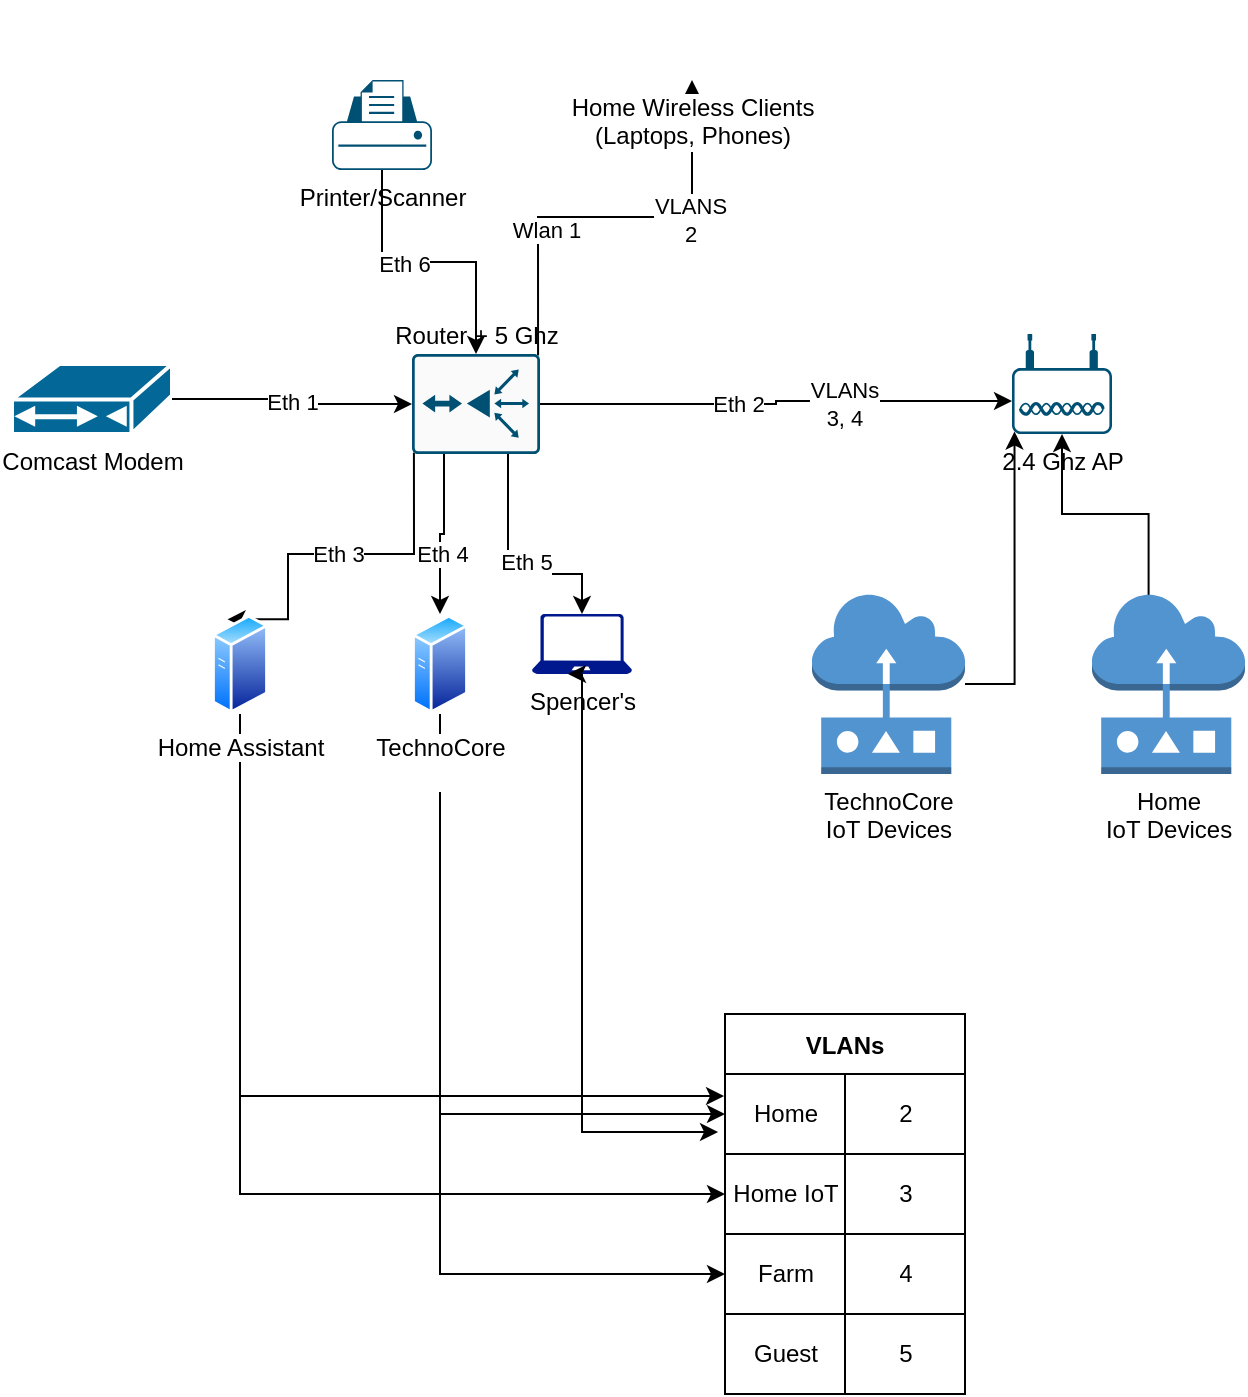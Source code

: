 <mxfile version="14.8.5" type="github"><diagram id="bdX6AAFoRHsqwEOn0IiZ" name="Page-1"><mxGraphModel dx="1923" dy="927" grid="1" gridSize="10" guides="1" tooltips="1" connect="1" arrows="1" fold="1" page="1" pageScale="1" pageWidth="850" pageHeight="1100" math="0" shadow="0"><root><mxCell id="0"/><mxCell id="1" parent="0"/><mxCell id="kmhFah7H7Ga-kyeKgTLJ-2" value="&lt;div&gt;2.4 Ghz AP&lt;/div&gt;" style="points=[[0.03,0.36,0],[0.18,0,0],[0.5,0.34,0],[0.82,0,0],[0.97,0.36,0],[1,0.67,0],[0.975,0.975,0],[0.5,1,0],[0.025,0.975,0],[0,0.67,0]];verticalLabelPosition=bottom;html=1;verticalAlign=top;aspect=fixed;align=center;pointerEvents=1;shape=mxgraph.cisco19.wireless_access_point;fillColor=#005073;strokeColor=none;" vertex="1" parent="1"><mxGeometry x="580" y="270" width="50" height="50" as="geometry"/></mxCell><mxCell id="kmhFah7H7Ga-kyeKgTLJ-5" style="edgeStyle=orthogonalEdgeStyle;rounded=0;orthogonalLoop=1;jettySize=auto;html=1;entryX=0;entryY=0.67;entryDx=0;entryDy=0;entryPerimeter=0;" edge="1" parent="1" source="kmhFah7H7Ga-kyeKgTLJ-4" target="kmhFah7H7Ga-kyeKgTLJ-2"><mxGeometry relative="1" as="geometry"/></mxCell><mxCell id="kmhFah7H7Ga-kyeKgTLJ-28" value="&lt;div&gt;Eth 2&lt;/div&gt;" style="edgeLabel;html=1;align=center;verticalAlign=middle;resizable=0;points=[];" vertex="1" connectable="0" parent="kmhFah7H7Ga-kyeKgTLJ-5"><mxGeometry x="-0.166" relative="1" as="geometry"><mxPoint as="offset"/></mxGeometry></mxCell><mxCell id="kmhFah7H7Ga-kyeKgTLJ-73" value="VLANs&lt;br&gt;&lt;div&gt;3, 4&lt;/div&gt;" style="edgeLabel;html=1;align=center;verticalAlign=middle;resizable=0;points=[];" vertex="1" connectable="0" parent="kmhFah7H7Ga-kyeKgTLJ-5"><mxGeometry x="0.284" relative="1" as="geometry"><mxPoint x="1" y="1" as="offset"/></mxGeometry></mxCell><mxCell id="kmhFah7H7Ga-kyeKgTLJ-20" style="edgeStyle=orthogonalEdgeStyle;rounded=0;orthogonalLoop=1;jettySize=auto;html=1;exitX=0.25;exitY=0;exitDx=0;exitDy=0;exitPerimeter=0;entryX=0.5;entryY=0;entryDx=0;entryDy=0;entryPerimeter=0;" edge="1" parent="1" source="kmhFah7H7Ga-kyeKgTLJ-4" target="kmhFah7H7Ga-kyeKgTLJ-6"><mxGeometry relative="1" as="geometry"><Array as="points"><mxPoint x="328" y="390"/><mxPoint x="365" y="390"/></Array></mxGeometry></mxCell><mxCell id="kmhFah7H7Ga-kyeKgTLJ-21" value="&lt;div&gt;Eth 5&lt;/div&gt;&lt;div&gt;&lt;br&gt;&lt;/div&gt;" style="edgeLabel;html=1;align=center;verticalAlign=middle;resizable=0;points=[];" vertex="1" connectable="0" parent="kmhFah7H7Ga-kyeKgTLJ-20"><mxGeometry x="0.168" y="-1" relative="1" as="geometry"><mxPoint as="offset"/></mxGeometry></mxCell><mxCell id="kmhFah7H7Ga-kyeKgTLJ-25" value="&lt;div&gt;Eth 3&lt;/div&gt;" style="edgeStyle=orthogonalEdgeStyle;rounded=0;orthogonalLoop=1;jettySize=auto;html=1;exitX=0.985;exitY=0.015;exitDx=0;exitDy=0;exitPerimeter=0;entryX=0.25;entryY=0;entryDx=0;entryDy=0;" edge="1" parent="1" source="kmhFah7H7Ga-kyeKgTLJ-4" target="kmhFah7H7Ga-kyeKgTLJ-9"><mxGeometry relative="1" as="geometry"><Array as="points"><mxPoint x="281" y="380"/><mxPoint x="218" y="380"/></Array></mxGeometry></mxCell><mxCell id="kmhFah7H7Ga-kyeKgTLJ-26" style="edgeStyle=orthogonalEdgeStyle;rounded=0;orthogonalLoop=1;jettySize=auto;html=1;exitX=0.75;exitY=0;exitDx=0;exitDy=0;exitPerimeter=0;entryX=0.5;entryY=0;entryDx=0;entryDy=0;" edge="1" parent="1" source="kmhFah7H7Ga-kyeKgTLJ-4" target="kmhFah7H7Ga-kyeKgTLJ-8"><mxGeometry relative="1" as="geometry"/></mxCell><mxCell id="kmhFah7H7Ga-kyeKgTLJ-27" value="&lt;div&gt;Eth 4&lt;/div&gt;" style="edgeLabel;html=1;align=center;verticalAlign=middle;resizable=0;points=[];" vertex="1" connectable="0" parent="kmhFah7H7Ga-kyeKgTLJ-26"><mxGeometry x="0.268" y="1" relative="1" as="geometry"><mxPoint as="offset"/></mxGeometry></mxCell><mxCell id="kmhFah7H7Ga-kyeKgTLJ-32" style="edgeStyle=orthogonalEdgeStyle;rounded=0;orthogonalLoop=1;jettySize=auto;html=1;exitX=0.015;exitY=0.985;exitDx=0;exitDy=0;exitPerimeter=0;entryX=0.5;entryY=1;entryDx=0;entryDy=0;" edge="1" parent="1" source="kmhFah7H7Ga-kyeKgTLJ-4" target="kmhFah7H7Ga-kyeKgTLJ-31"><mxGeometry relative="1" as="geometry"/></mxCell><mxCell id="kmhFah7H7Ga-kyeKgTLJ-34" value="&lt;div&gt;Wlan 1&lt;/div&gt;" style="edgeLabel;html=1;align=center;verticalAlign=middle;resizable=0;points=[];" vertex="1" connectable="0" parent="kmhFah7H7Ga-kyeKgTLJ-32"><mxGeometry x="-0.411" y="-4" relative="1" as="geometry"><mxPoint as="offset"/></mxGeometry></mxCell><mxCell id="kmhFah7H7Ga-kyeKgTLJ-75" value="&lt;div&gt;VLANS&lt;/div&gt;&lt;div&gt;2&lt;/div&gt;" style="edgeLabel;html=1;align=center;verticalAlign=middle;resizable=0;points=[];" vertex="1" connectable="0" parent="kmhFah7H7Ga-kyeKgTLJ-32"><mxGeometry x="0.353" relative="1" as="geometry"><mxPoint y="1" as="offset"/></mxGeometry></mxCell><mxCell id="kmhFah7H7Ga-kyeKgTLJ-4" value="Router + 5 Ghz" style="points=[[0.015,0.015,0],[0.985,0.015,0],[0.985,0.985,0],[0.015,0.985,0],[0.25,0,0],[0.5,0,0],[0.75,0,0],[1,0.25,0],[1,0.5,0],[1,0.75,0],[0.75,1,0],[0.5,1,0],[0.25,1,0],[0,0.75,0],[0,0.5,0],[0,0.25,0]];verticalLabelPosition=top;html=1;verticalAlign=bottom;aspect=fixed;align=center;pointerEvents=1;shape=mxgraph.cisco19.rect;prIcon=router_with_firewall2;fillColor=#FAFAFA;strokeColor=#005073;direction=west;labelPosition=center;" vertex="1" parent="1"><mxGeometry x="280" y="280" width="64" height="50" as="geometry"/></mxCell><mxCell id="kmhFah7H7Ga-kyeKgTLJ-79" style="edgeStyle=orthogonalEdgeStyle;rounded=0;orthogonalLoop=1;jettySize=auto;html=1;entryX=-0.029;entryY=0.725;entryDx=0;entryDy=0;entryPerimeter=0;" edge="1" parent="1" source="kmhFah7H7Ga-kyeKgTLJ-6" target="kmhFah7H7Ga-kyeKgTLJ-49"><mxGeometry relative="1" as="geometry"><mxPoint x="365" y="670" as="targetPoint"/></mxGeometry></mxCell><mxCell id="kmhFah7H7Ga-kyeKgTLJ-6" value="&lt;div&gt;Spencer's&lt;/div&gt;" style="aspect=fixed;pointerEvents=1;shadow=0;dashed=0;html=1;strokeColor=none;labelPosition=center;verticalLabelPosition=bottom;verticalAlign=top;align=center;fillColor=#00188D;shape=mxgraph.azure.laptop" vertex="1" parent="1"><mxGeometry x="340" y="410" width="50" height="30" as="geometry"/></mxCell><mxCell id="kmhFah7H7Ga-kyeKgTLJ-77" style="edgeStyle=orthogonalEdgeStyle;rounded=0;orthogonalLoop=1;jettySize=auto;html=1;exitX=0.5;exitY=1;exitDx=0;exitDy=0;" edge="1" parent="1" source="kmhFah7H7Ga-kyeKgTLJ-8" target="kmhFah7H7Ga-kyeKgTLJ-49"><mxGeometry relative="1" as="geometry"><mxPoint x="294" y="590" as="targetPoint"/></mxGeometry></mxCell><mxCell id="kmhFah7H7Ga-kyeKgTLJ-78" style="edgeStyle=orthogonalEdgeStyle;rounded=0;orthogonalLoop=1;jettySize=auto;html=1;exitX=0.5;exitY=1;exitDx=0;exitDy=0;entryX=0;entryY=0.5;entryDx=0;entryDy=0;" edge="1" parent="1" source="kmhFah7H7Ga-kyeKgTLJ-8" target="kmhFah7H7Ga-kyeKgTLJ-45"><mxGeometry relative="1" as="geometry"><mxPoint x="294" y="670" as="targetPoint"/></mxGeometry></mxCell><mxCell id="kmhFah7H7Ga-kyeKgTLJ-8" value="&lt;div&gt;TechnoCore&lt;/div&gt;&lt;div&gt;&lt;br&gt;&lt;/div&gt;" style="aspect=fixed;perimeter=ellipsePerimeter;html=1;align=center;shadow=0;dashed=0;spacingTop=3;image;image=img/lib/active_directory/generic_server.svg;" vertex="1" parent="1"><mxGeometry x="280" y="410" width="28.0" height="50" as="geometry"/></mxCell><mxCell id="kmhFah7H7Ga-kyeKgTLJ-81" style="edgeStyle=orthogonalEdgeStyle;rounded=0;orthogonalLoop=1;jettySize=auto;html=1;exitX=0.5;exitY=1;exitDx=0;exitDy=0;entryX=-0.004;entryY=0.275;entryDx=0;entryDy=0;entryPerimeter=0;" edge="1" parent="1" source="kmhFah7H7Ga-kyeKgTLJ-9" target="kmhFah7H7Ga-kyeKgTLJ-49"><mxGeometry relative="1" as="geometry"><mxPoint x="194" y="650" as="targetPoint"/></mxGeometry></mxCell><mxCell id="kmhFah7H7Ga-kyeKgTLJ-82" style="edgeStyle=orthogonalEdgeStyle;rounded=0;orthogonalLoop=1;jettySize=auto;html=1;exitX=0.5;exitY=1;exitDx=0;exitDy=0;entryX=0;entryY=0.5;entryDx=0;entryDy=0;" edge="1" parent="1" source="kmhFah7H7Ga-kyeKgTLJ-9" target="kmhFah7H7Ga-kyeKgTLJ-53"><mxGeometry relative="1" as="geometry"><mxPoint x="194" y="700" as="targetPoint"/></mxGeometry></mxCell><mxCell id="kmhFah7H7Ga-kyeKgTLJ-9" value="&lt;div&gt;Home Assistant&lt;/div&gt;" style="aspect=fixed;perimeter=ellipsePerimeter;html=1;align=center;shadow=0;dashed=0;spacingTop=3;image;image=img/lib/active_directory/generic_server.svg;" vertex="1" parent="1"><mxGeometry x="180" y="410" width="28.0" height="50" as="geometry"/></mxCell><mxCell id="kmhFah7H7Ga-kyeKgTLJ-36" style="edgeStyle=orthogonalEdgeStyle;rounded=0;orthogonalLoop=1;jettySize=auto;html=1;entryX=0.5;entryY=1;entryDx=0;entryDy=0;entryPerimeter=0;" edge="1" parent="1" source="kmhFah7H7Ga-kyeKgTLJ-11" target="kmhFah7H7Ga-kyeKgTLJ-4"><mxGeometry relative="1" as="geometry"/></mxCell><mxCell id="kmhFah7H7Ga-kyeKgTLJ-37" value="Eth 6" style="edgeLabel;html=1;align=center;verticalAlign=middle;resizable=0;points=[];" vertex="1" connectable="0" parent="kmhFah7H7Ga-kyeKgTLJ-36"><mxGeometry x="-0.18" y="-1" relative="1" as="geometry"><mxPoint as="offset"/></mxGeometry></mxCell><mxCell id="kmhFah7H7Ga-kyeKgTLJ-11" value="&lt;div&gt;Printer/Scanner&lt;/div&gt;" style="points=[[0.22,0.185,0],[0.5,0,0],[0.78,0.185,0],[0.975,0.49,0],[1,0.73,0],[0.975,0.97,0],[0.5,1,0],[0.025,0.97,0],[0,0.73,0],[0.025,0.49,0]];verticalLabelPosition=bottom;html=1;verticalAlign=top;aspect=fixed;align=center;pointerEvents=1;shape=mxgraph.cisco19.printer;fillColor=#005073;strokeColor=none;" vertex="1" parent="1"><mxGeometry x="240" y="143" width="50" height="45" as="geometry"/></mxCell><mxCell id="kmhFah7H7Ga-kyeKgTLJ-76" style="edgeStyle=orthogonalEdgeStyle;rounded=0;orthogonalLoop=1;jettySize=auto;html=1;entryX=0.025;entryY=0.975;entryDx=0;entryDy=0;entryPerimeter=0;" edge="1" parent="1" source="kmhFah7H7Ga-kyeKgTLJ-12" target="kmhFah7H7Ga-kyeKgTLJ-2"><mxGeometry relative="1" as="geometry"/></mxCell><mxCell id="kmhFah7H7Ga-kyeKgTLJ-12" value="&lt;div&gt;TechnoCore &lt;br&gt;&lt;/div&gt;&lt;div&gt;IoT Devices&lt;/div&gt;&lt;div&gt;&lt;br&gt;&lt;/div&gt;" style="outlineConnect=0;dashed=0;verticalLabelPosition=bottom;verticalAlign=top;align=center;html=1;shape=mxgraph.aws3.sensor;fillColor=#5294CF;gradientColor=none;" vertex="1" parent="1"><mxGeometry x="480" y="400" width="76.5" height="90" as="geometry"/></mxCell><mxCell id="kmhFah7H7Ga-kyeKgTLJ-19" value="&lt;div&gt;Eth 1&lt;/div&gt;" style="edgeStyle=orthogonalEdgeStyle;rounded=0;orthogonalLoop=1;jettySize=auto;html=1;entryX=1;entryY=0.5;entryDx=0;entryDy=0;entryPerimeter=0;" edge="1" parent="1" source="kmhFah7H7Ga-kyeKgTLJ-18" target="kmhFah7H7Ga-kyeKgTLJ-4"><mxGeometry relative="1" as="geometry"/></mxCell><mxCell id="kmhFah7H7Ga-kyeKgTLJ-18" value="&lt;div&gt;Comcast Modem&lt;/div&gt;&lt;div&gt;&lt;br&gt;&lt;/div&gt;" style="shape=mxgraph.cisco.modems_and_phones.cable_modem;html=1;pointerEvents=1;dashed=0;fillColor=#036897;strokeColor=#ffffff;strokeWidth=2;verticalLabelPosition=bottom;verticalAlign=top;align=center;outlineConnect=0;" vertex="1" parent="1"><mxGeometry x="80" y="285" width="80" height="35" as="geometry"/></mxCell><mxCell id="kmhFah7H7Ga-kyeKgTLJ-31" value="&lt;div&gt;Home Wireless Clients&lt;/div&gt;&lt;div&gt;(Laptops, Phones)&lt;/div&gt;" style="shape=image;html=1;verticalAlign=top;verticalLabelPosition=bottom;labelBackgroundColor=#ffffff;imageAspect=0;aspect=fixed;image=https://cdn2.iconfinder.com/data/icons/connectivity/32/wifi-128.png" vertex="1" parent="1"><mxGeometry x="400" y="103" width="40" height="40" as="geometry"/></mxCell><mxCell id="kmhFah7H7Ga-kyeKgTLJ-40" style="edgeStyle=orthogonalEdgeStyle;rounded=0;orthogonalLoop=1;jettySize=auto;html=1;exitX=0.37;exitY=0.005;exitDx=0;exitDy=0;exitPerimeter=0;entryX=0.5;entryY=1;entryDx=0;entryDy=0;entryPerimeter=0;" edge="1" parent="1" source="kmhFah7H7Ga-kyeKgTLJ-38" target="kmhFah7H7Ga-kyeKgTLJ-2"><mxGeometry relative="1" as="geometry"/></mxCell><mxCell id="kmhFah7H7Ga-kyeKgTLJ-38" value="&lt;div&gt;Home&lt;/div&gt;&lt;div&gt;IoT Devices&lt;/div&gt;" style="outlineConnect=0;dashed=0;verticalLabelPosition=bottom;verticalAlign=top;align=center;html=1;shape=mxgraph.aws3.sensor;fillColor=#5294CF;gradientColor=none;" vertex="1" parent="1"><mxGeometry x="620" y="400" width="76.5" height="90" as="geometry"/></mxCell><mxCell id="kmhFah7H7Ga-kyeKgTLJ-44" value="VLANs" style="shape=table;startSize=30;container=1;collapsible=0;childLayout=tableLayout;fontStyle=1;align=center;" vertex="1" parent="1"><mxGeometry x="436.5" y="610" width="120" height="190" as="geometry"/></mxCell><mxCell id="kmhFah7H7Ga-kyeKgTLJ-49" value="" style="shape=partialRectangle;html=1;whiteSpace=wrap;collapsible=0;dropTarget=0;pointerEvents=0;fillColor=none;top=0;left=0;bottom=0;right=0;points=[[0,0.5],[1,0.5]];portConstraint=eastwest;" vertex="1" parent="kmhFah7H7Ga-kyeKgTLJ-44"><mxGeometry y="30" width="120" height="40" as="geometry"/></mxCell><mxCell id="kmhFah7H7Ga-kyeKgTLJ-50" value="&lt;div&gt;Home&lt;/div&gt;" style="shape=partialRectangle;html=1;whiteSpace=wrap;connectable=0;fillColor=none;top=0;left=0;bottom=0;right=0;overflow=hidden;" vertex="1" parent="kmhFah7H7Ga-kyeKgTLJ-49"><mxGeometry width="60" height="40" as="geometry"/></mxCell><mxCell id="kmhFah7H7Ga-kyeKgTLJ-51" value="2" style="shape=partialRectangle;html=1;whiteSpace=wrap;connectable=0;fillColor=none;top=0;left=0;bottom=0;right=0;overflow=hidden;" vertex="1" parent="kmhFah7H7Ga-kyeKgTLJ-49"><mxGeometry x="60" width="60" height="40" as="geometry"/></mxCell><mxCell id="kmhFah7H7Ga-kyeKgTLJ-53" value="" style="shape=partialRectangle;html=1;whiteSpace=wrap;collapsible=0;dropTarget=0;pointerEvents=0;fillColor=none;top=0;left=0;bottom=0;right=0;points=[[0,0.5],[1,0.5]];portConstraint=eastwest;" vertex="1" parent="kmhFah7H7Ga-kyeKgTLJ-44"><mxGeometry y="70" width="120" height="40" as="geometry"/></mxCell><mxCell id="kmhFah7H7Ga-kyeKgTLJ-54" value="Home IoT" style="shape=partialRectangle;html=1;whiteSpace=wrap;connectable=0;fillColor=none;top=0;left=0;bottom=0;right=0;overflow=hidden;" vertex="1" parent="kmhFah7H7Ga-kyeKgTLJ-53"><mxGeometry width="60" height="40" as="geometry"/></mxCell><mxCell id="kmhFah7H7Ga-kyeKgTLJ-55" value="3" style="shape=partialRectangle;html=1;whiteSpace=wrap;connectable=0;fillColor=none;top=0;left=0;bottom=0;right=0;overflow=hidden;" vertex="1" parent="kmhFah7H7Ga-kyeKgTLJ-53"><mxGeometry x="60" width="60" height="40" as="geometry"/></mxCell><mxCell id="kmhFah7H7Ga-kyeKgTLJ-45" value="" style="shape=partialRectangle;html=1;whiteSpace=wrap;collapsible=0;dropTarget=0;pointerEvents=0;fillColor=none;top=0;left=0;bottom=0;right=0;points=[[0,0.5],[1,0.5]];portConstraint=eastwest;" vertex="1" parent="kmhFah7H7Ga-kyeKgTLJ-44"><mxGeometry y="110" width="120" height="40" as="geometry"/></mxCell><mxCell id="kmhFah7H7Ga-kyeKgTLJ-46" value="Farm" style="shape=partialRectangle;html=1;whiteSpace=wrap;connectable=0;fillColor=none;top=0;left=0;bottom=0;right=0;overflow=hidden;" vertex="1" parent="kmhFah7H7Ga-kyeKgTLJ-45"><mxGeometry width="60" height="40" as="geometry"/></mxCell><mxCell id="kmhFah7H7Ga-kyeKgTLJ-47" value="4" style="shape=partialRectangle;html=1;whiteSpace=wrap;connectable=0;fillColor=none;top=0;left=0;bottom=0;right=0;overflow=hidden;" vertex="1" parent="kmhFah7H7Ga-kyeKgTLJ-45"><mxGeometry x="60" width="60" height="40" as="geometry"/></mxCell><mxCell id="kmhFah7H7Ga-kyeKgTLJ-70" style="shape=partialRectangle;html=1;whiteSpace=wrap;collapsible=0;dropTarget=0;pointerEvents=0;fillColor=none;top=0;left=0;bottom=0;right=0;points=[[0,0.5],[1,0.5]];portConstraint=eastwest;" vertex="1" parent="kmhFah7H7Ga-kyeKgTLJ-44"><mxGeometry y="150" width="120" height="40" as="geometry"/></mxCell><mxCell id="kmhFah7H7Ga-kyeKgTLJ-71" value="Guest" style="shape=partialRectangle;html=1;whiteSpace=wrap;connectable=0;fillColor=none;top=0;left=0;bottom=0;right=0;overflow=hidden;" vertex="1" parent="kmhFah7H7Ga-kyeKgTLJ-70"><mxGeometry width="60" height="40" as="geometry"/></mxCell><mxCell id="kmhFah7H7Ga-kyeKgTLJ-72" value="5" style="shape=partialRectangle;html=1;whiteSpace=wrap;connectable=0;fillColor=none;top=0;left=0;bottom=0;right=0;overflow=hidden;" vertex="1" parent="kmhFah7H7Ga-kyeKgTLJ-70"><mxGeometry x="60" width="60" height="40" as="geometry"/></mxCell><mxCell id="kmhFah7H7Ga-kyeKgTLJ-80" style="edgeStyle=orthogonalEdgeStyle;rounded=0;orthogonalLoop=1;jettySize=auto;html=1;exitX=0.5;exitY=1;exitDx=0;exitDy=0;exitPerimeter=0;entryX=0.36;entryY=1;entryDx=0;entryDy=0;entryPerimeter=0;" edge="1" parent="1" source="kmhFah7H7Ga-kyeKgTLJ-6" target="kmhFah7H7Ga-kyeKgTLJ-6"><mxGeometry relative="1" as="geometry"/></mxCell></root></mxGraphModel></diagram></mxfile>